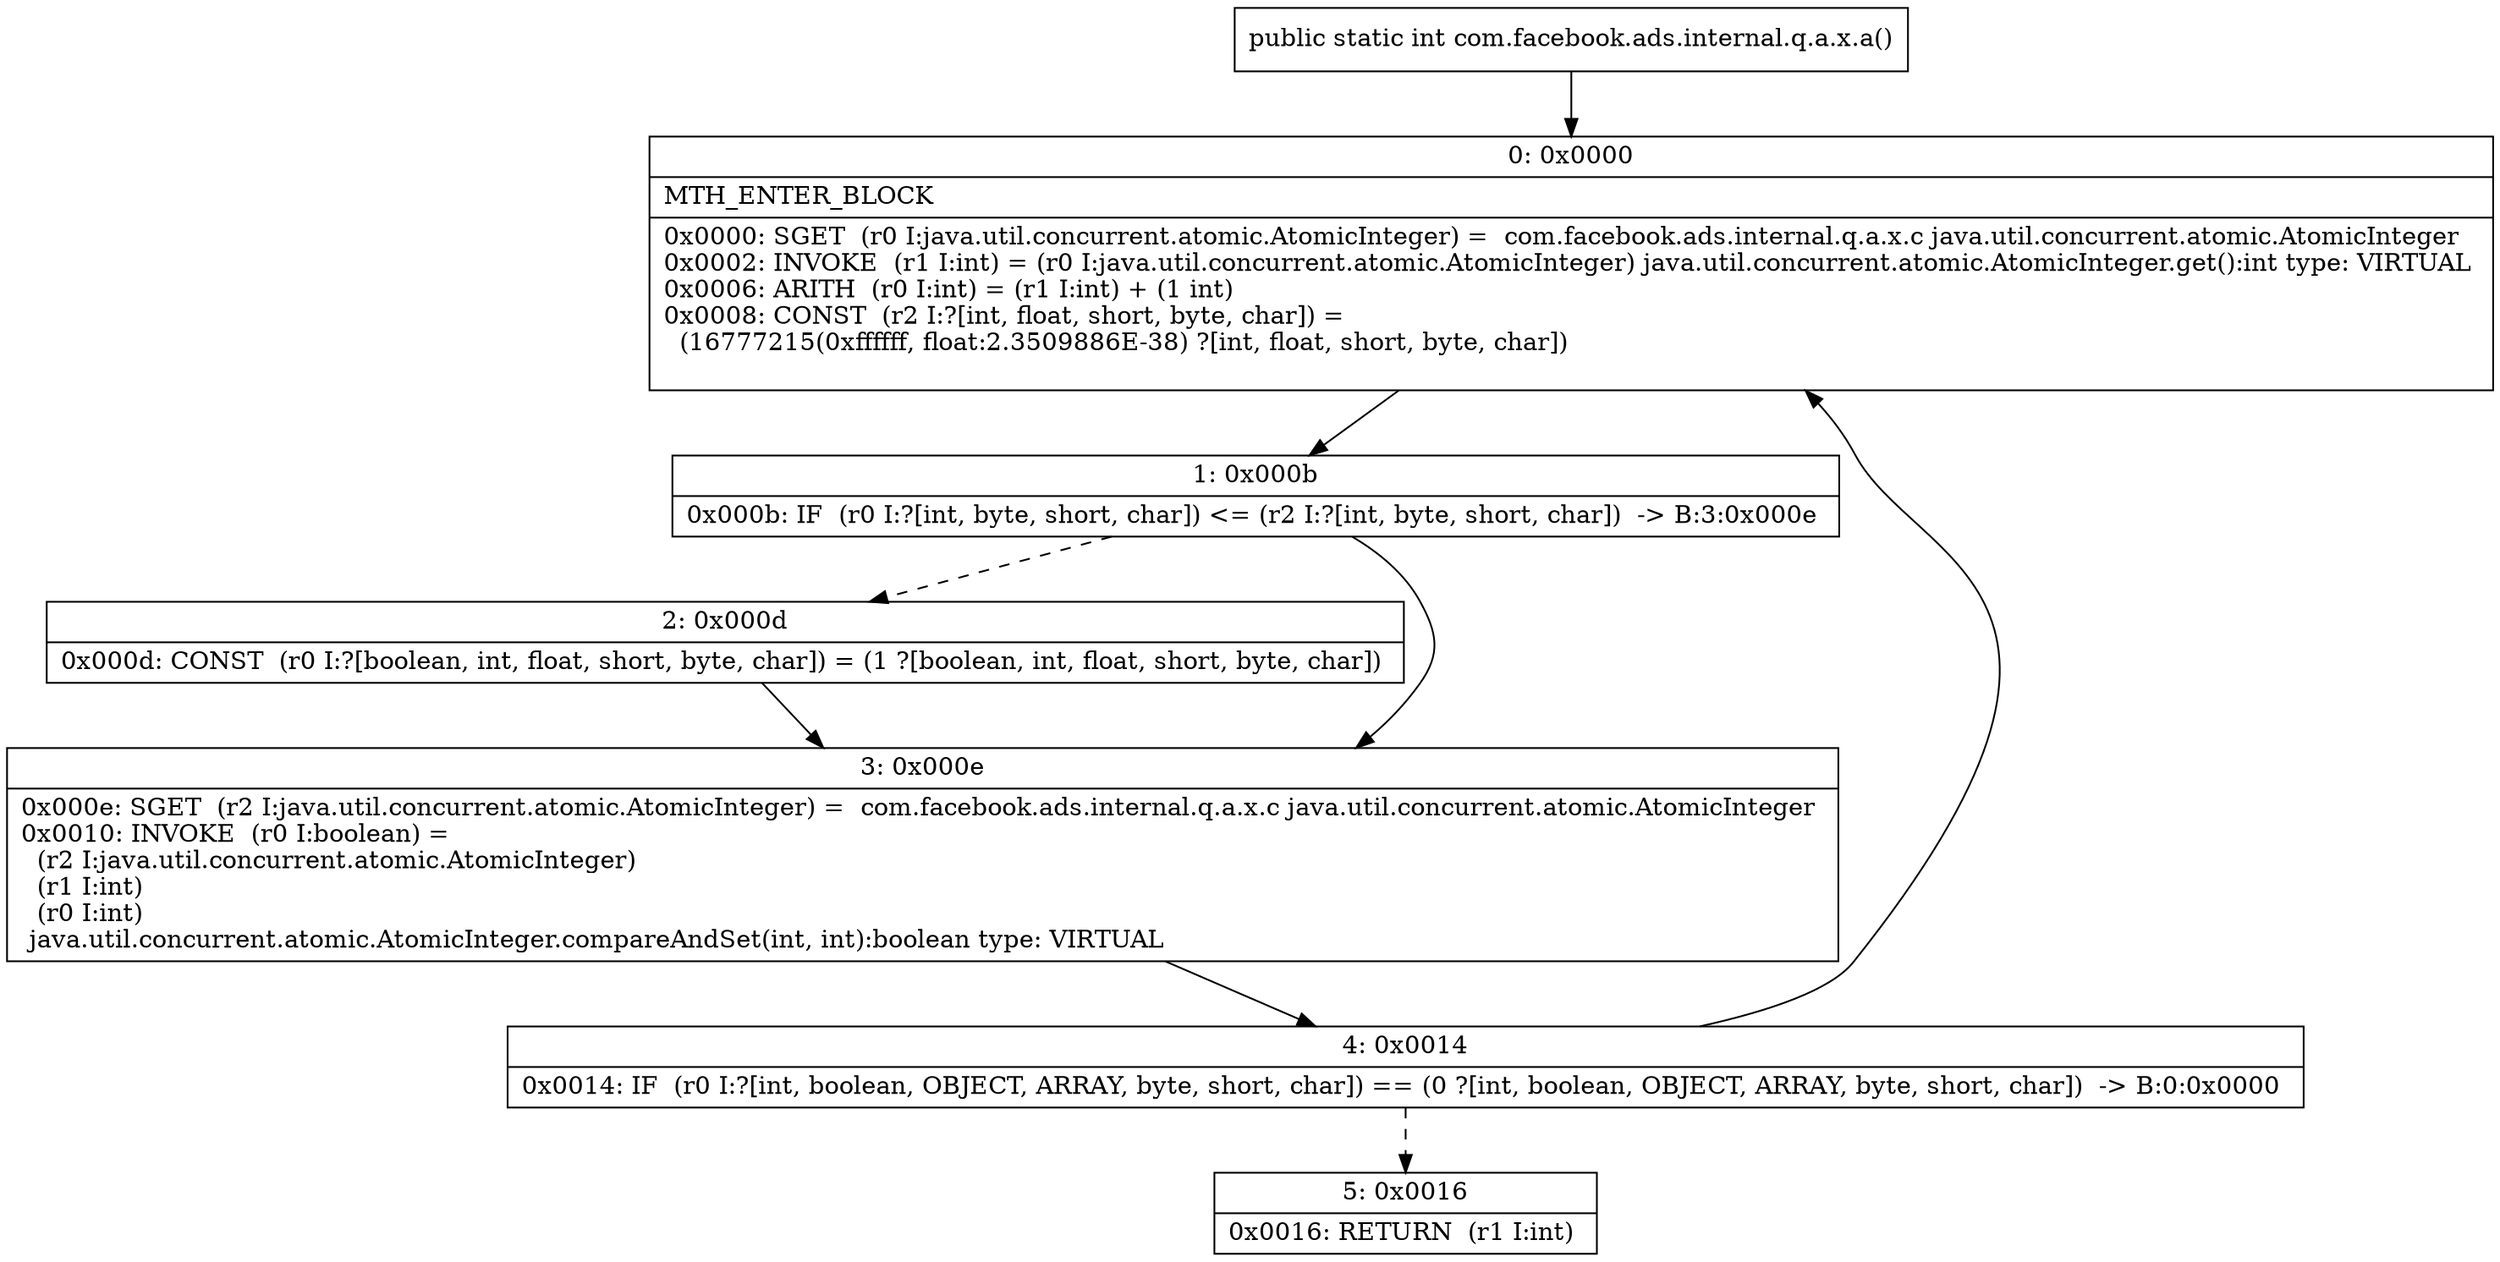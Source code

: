digraph "CFG forcom.facebook.ads.internal.q.a.x.a()I" {
Node_0 [shape=record,label="{0\:\ 0x0000|MTH_ENTER_BLOCK\l|0x0000: SGET  (r0 I:java.util.concurrent.atomic.AtomicInteger) =  com.facebook.ads.internal.q.a.x.c java.util.concurrent.atomic.AtomicInteger \l0x0002: INVOKE  (r1 I:int) = (r0 I:java.util.concurrent.atomic.AtomicInteger) java.util.concurrent.atomic.AtomicInteger.get():int type: VIRTUAL \l0x0006: ARITH  (r0 I:int) = (r1 I:int) + (1 int) \l0x0008: CONST  (r2 I:?[int, float, short, byte, char]) = \l  (16777215(0xffffff, float:2.3509886E\-38) ?[int, float, short, byte, char])\l \l}"];
Node_1 [shape=record,label="{1\:\ 0x000b|0x000b: IF  (r0 I:?[int, byte, short, char]) \<= (r2 I:?[int, byte, short, char])  \-\> B:3:0x000e \l}"];
Node_2 [shape=record,label="{2\:\ 0x000d|0x000d: CONST  (r0 I:?[boolean, int, float, short, byte, char]) = (1 ?[boolean, int, float, short, byte, char]) \l}"];
Node_3 [shape=record,label="{3\:\ 0x000e|0x000e: SGET  (r2 I:java.util.concurrent.atomic.AtomicInteger) =  com.facebook.ads.internal.q.a.x.c java.util.concurrent.atomic.AtomicInteger \l0x0010: INVOKE  (r0 I:boolean) = \l  (r2 I:java.util.concurrent.atomic.AtomicInteger)\l  (r1 I:int)\l  (r0 I:int)\l java.util.concurrent.atomic.AtomicInteger.compareAndSet(int, int):boolean type: VIRTUAL \l}"];
Node_4 [shape=record,label="{4\:\ 0x0014|0x0014: IF  (r0 I:?[int, boolean, OBJECT, ARRAY, byte, short, char]) == (0 ?[int, boolean, OBJECT, ARRAY, byte, short, char])  \-\> B:0:0x0000 \l}"];
Node_5 [shape=record,label="{5\:\ 0x0016|0x0016: RETURN  (r1 I:int) \l}"];
MethodNode[shape=record,label="{public static int com.facebook.ads.internal.q.a.x.a() }"];
MethodNode -> Node_0;
Node_0 -> Node_1;
Node_1 -> Node_2[style=dashed];
Node_1 -> Node_3;
Node_2 -> Node_3;
Node_3 -> Node_4;
Node_4 -> Node_0;
Node_4 -> Node_5[style=dashed];
}

